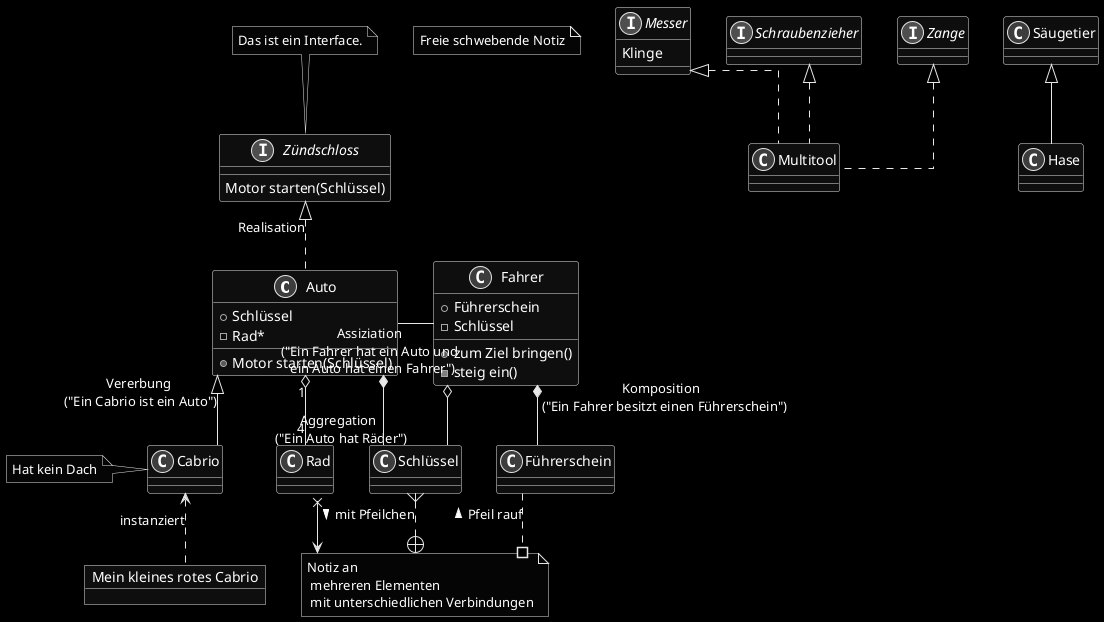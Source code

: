 @startuml

skinparam linetype ortho
skinparam monochrome reverse

Auto "1" o-- "4" Rad : Aggregation \n ("Ein Auto hat Räder")
Auto <|-- Cabrio : Vererbung \n("Ein Cabrio ist ein Auto")
note left: Hat kein Dach
Auto - Fahrer : Assiziation \n("Ein Fahrer hat ein Auto und \n ein Auto hat einen Fahrer")
Fahrer *-- Führerschein : Komposition \n ("Ein Fahrer besitzt einen Führerschein")
Auto *-- Schlüssel
Fahrer o-- Schlüssel

class Fahrer{
    + Führerschein
    - Schlüssel
    + zum Ziel bringen()
    - steig ein()
}


class Auto{
    + Schlüssel
    - Rad*
    + Motor starten(Schlüssel)
}

interface Zündschloss{
    Motor starten(Schlüssel)
}
Zündschloss ^.. Auto : Realisation

note top of Zündschloss : Das ist ein Interface.

note "Freie schwebende Notiz" as N1
note "Notiz an \n mehreren Elementen\n mit unterschiedlichen Verbindungen" as N2
Rad x--> N2 
Schlüssel }..+ N2 : mit Pfeilchen >
Führerschein ..# N2 : < Pfeil rauf

object "Mein kleines rotes Cabrio" as MeinAuto
Cabrio <.. MeinAuto : instanziert 

class Multitool implements Messer, Schraubenzieher, Zange

class Hase extends Säugetier

interface Messer{
    Klinge
}
@enduml